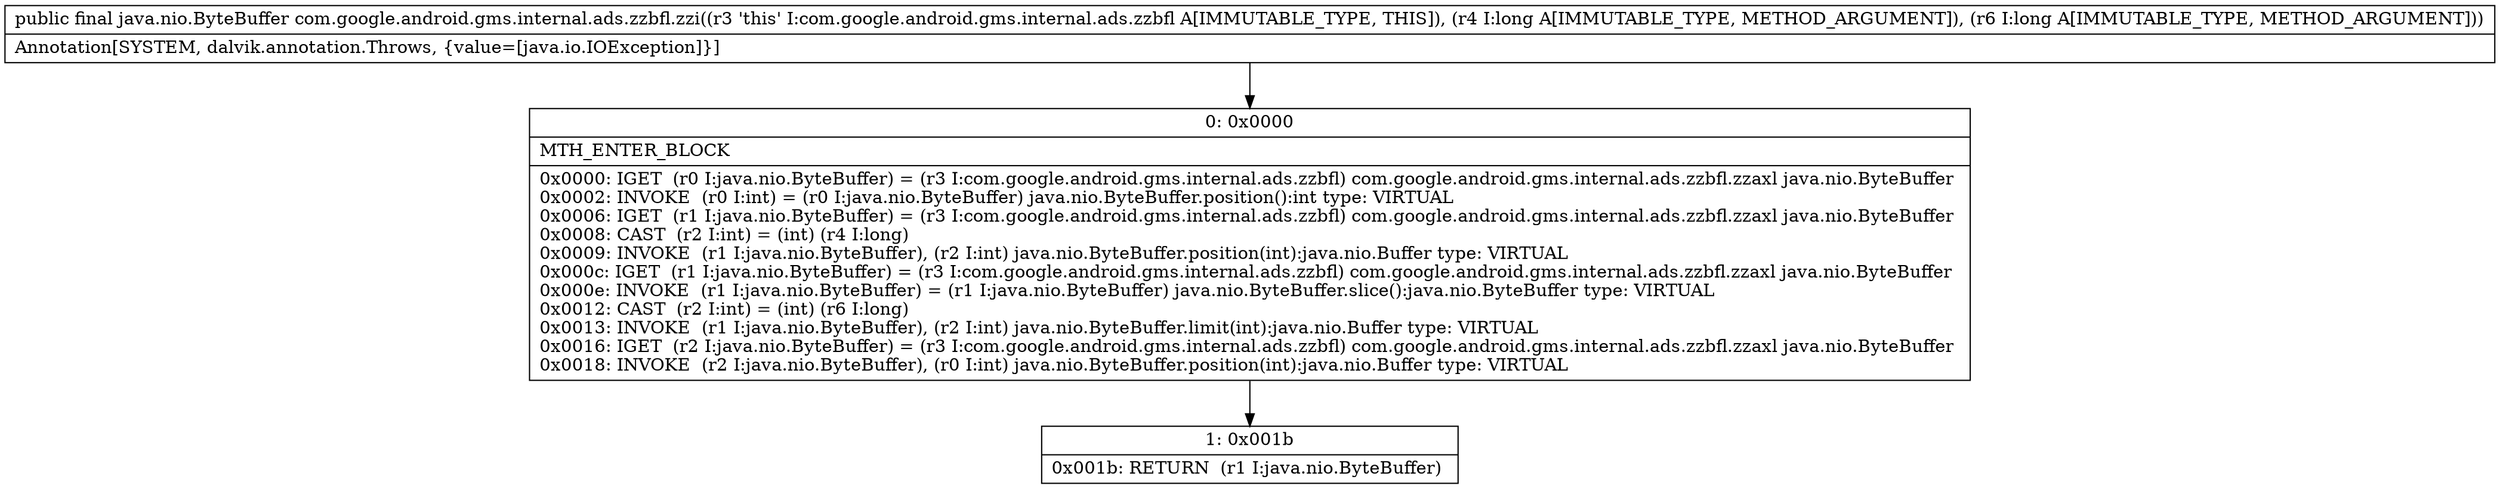 digraph "CFG forcom.google.android.gms.internal.ads.zzbfl.zzi(JJ)Ljava\/nio\/ByteBuffer;" {
Node_0 [shape=record,label="{0\:\ 0x0000|MTH_ENTER_BLOCK\l|0x0000: IGET  (r0 I:java.nio.ByteBuffer) = (r3 I:com.google.android.gms.internal.ads.zzbfl) com.google.android.gms.internal.ads.zzbfl.zzaxl java.nio.ByteBuffer \l0x0002: INVOKE  (r0 I:int) = (r0 I:java.nio.ByteBuffer) java.nio.ByteBuffer.position():int type: VIRTUAL \l0x0006: IGET  (r1 I:java.nio.ByteBuffer) = (r3 I:com.google.android.gms.internal.ads.zzbfl) com.google.android.gms.internal.ads.zzbfl.zzaxl java.nio.ByteBuffer \l0x0008: CAST  (r2 I:int) = (int) (r4 I:long) \l0x0009: INVOKE  (r1 I:java.nio.ByteBuffer), (r2 I:int) java.nio.ByteBuffer.position(int):java.nio.Buffer type: VIRTUAL \l0x000c: IGET  (r1 I:java.nio.ByteBuffer) = (r3 I:com.google.android.gms.internal.ads.zzbfl) com.google.android.gms.internal.ads.zzbfl.zzaxl java.nio.ByteBuffer \l0x000e: INVOKE  (r1 I:java.nio.ByteBuffer) = (r1 I:java.nio.ByteBuffer) java.nio.ByteBuffer.slice():java.nio.ByteBuffer type: VIRTUAL \l0x0012: CAST  (r2 I:int) = (int) (r6 I:long) \l0x0013: INVOKE  (r1 I:java.nio.ByteBuffer), (r2 I:int) java.nio.ByteBuffer.limit(int):java.nio.Buffer type: VIRTUAL \l0x0016: IGET  (r2 I:java.nio.ByteBuffer) = (r3 I:com.google.android.gms.internal.ads.zzbfl) com.google.android.gms.internal.ads.zzbfl.zzaxl java.nio.ByteBuffer \l0x0018: INVOKE  (r2 I:java.nio.ByteBuffer), (r0 I:int) java.nio.ByteBuffer.position(int):java.nio.Buffer type: VIRTUAL \l}"];
Node_1 [shape=record,label="{1\:\ 0x001b|0x001b: RETURN  (r1 I:java.nio.ByteBuffer) \l}"];
MethodNode[shape=record,label="{public final java.nio.ByteBuffer com.google.android.gms.internal.ads.zzbfl.zzi((r3 'this' I:com.google.android.gms.internal.ads.zzbfl A[IMMUTABLE_TYPE, THIS]), (r4 I:long A[IMMUTABLE_TYPE, METHOD_ARGUMENT]), (r6 I:long A[IMMUTABLE_TYPE, METHOD_ARGUMENT]))  | Annotation[SYSTEM, dalvik.annotation.Throws, \{value=[java.io.IOException]\}]\l}"];
MethodNode -> Node_0;
Node_0 -> Node_1;
}

